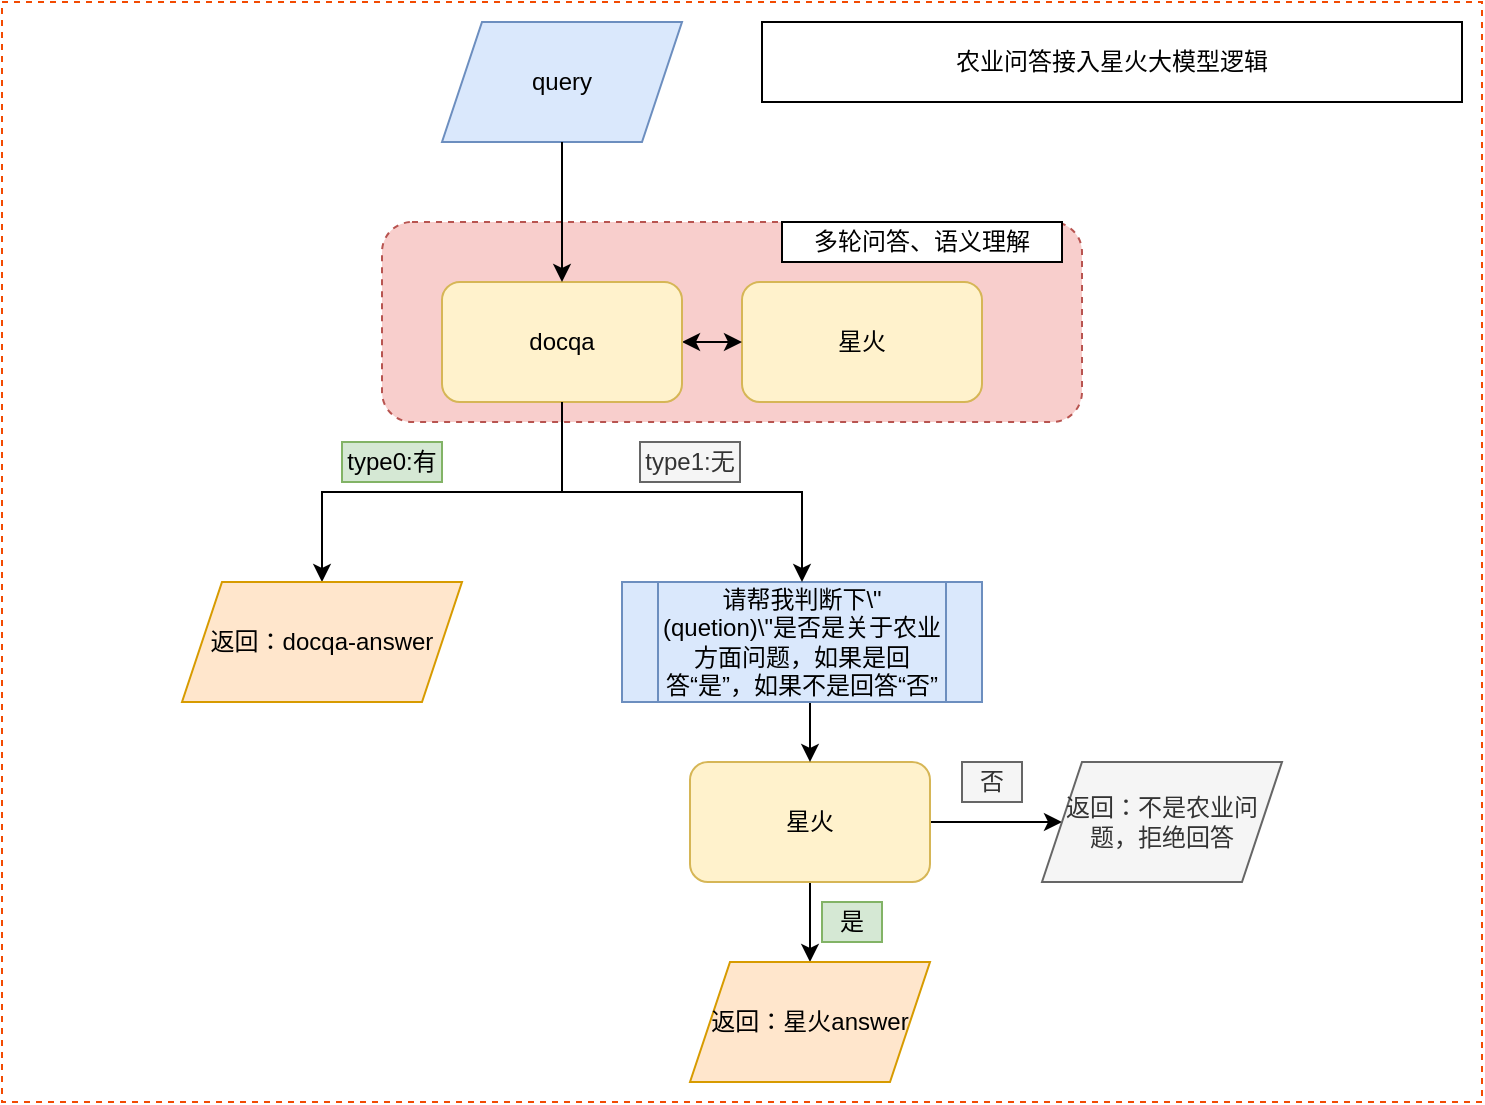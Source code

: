 <mxfile version="21.6.3" type="github">
  <diagram name="第 1 页" id="hIBeBVp01pFhoZsAxozY">
    <mxGraphModel dx="1050" dy="602" grid="1" gridSize="10" guides="1" tooltips="1" connect="1" arrows="1" fold="1" page="1" pageScale="1" pageWidth="827" pageHeight="1169" math="0" shadow="0">
      <root>
        <mxCell id="0" />
        <mxCell id="1" parent="0" />
        <mxCell id="q55ktUsBajNZYjp9DNrL-22" value="" style="rounded=0;whiteSpace=wrap;html=1;strokeColor=#f24a02;dashed=1;" parent="1" vertex="1">
          <mxGeometry x="70" y="50" width="740" height="550" as="geometry" />
        </mxCell>
        <mxCell id="q55ktUsBajNZYjp9DNrL-6" style="edgeStyle=orthogonalEdgeStyle;rounded=0;orthogonalLoop=1;jettySize=auto;html=1;exitX=0.5;exitY=1;exitDx=0;exitDy=0;entryX=0.5;entryY=0;entryDx=0;entryDy=0;" parent="1" source="q55ktUsBajNZYjp9DNrL-1" target="q55ktUsBajNZYjp9DNrL-2" edge="1">
          <mxGeometry relative="1" as="geometry" />
        </mxCell>
        <mxCell id="taQTEr-9GJzG5eK0lL1U-10" style="edgeStyle=orthogonalEdgeStyle;rounded=0;orthogonalLoop=1;jettySize=auto;html=1;exitX=1;exitY=0.5;exitDx=0;exitDy=0;entryX=0;entryY=0.5;entryDx=0;entryDy=0;endArrow=classic;endFill=1;startArrow=classic;startFill=1;" edge="1" parent="1" source="q55ktUsBajNZYjp9DNrL-1" target="taQTEr-9GJzG5eK0lL1U-8">
          <mxGeometry relative="1" as="geometry" />
        </mxCell>
        <mxCell id="q55ktUsBajNZYjp9DNrL-2" value="返回：docqa-answer" style="shape=parallelogram;perimeter=parallelogramPerimeter;whiteSpace=wrap;html=1;fixedSize=1;fillColor=#ffe6cc;strokeColor=#d79b00;" parent="1" vertex="1">
          <mxGeometry x="160" y="340" width="140" height="60" as="geometry" />
        </mxCell>
        <mxCell id="q55ktUsBajNZYjp9DNrL-3" value="query" style="shape=parallelogram;perimeter=parallelogramPerimeter;whiteSpace=wrap;html=1;fixedSize=1;fillColor=#dae8fc;strokeColor=#6c8ebf;" parent="1" vertex="1">
          <mxGeometry x="290" y="60" width="120" height="60" as="geometry" />
        </mxCell>
        <mxCell id="q55ktUsBajNZYjp9DNrL-5" value="type0:有" style="rounded=0;whiteSpace=wrap;html=1;fillColor=#d5e8d4;strokeColor=#82b366;" parent="1" vertex="1">
          <mxGeometry x="240" y="270" width="50" height="20" as="geometry" />
        </mxCell>
        <mxCell id="q55ktUsBajNZYjp9DNrL-21" style="edgeStyle=orthogonalEdgeStyle;rounded=0;orthogonalLoop=1;jettySize=auto;html=1;exitX=0.5;exitY=1;exitDx=0;exitDy=0;entryX=0.5;entryY=0;entryDx=0;entryDy=0;" parent="1" source="q55ktUsBajNZYjp9DNrL-8" target="q55ktUsBajNZYjp9DNrL-20" edge="1">
          <mxGeometry relative="1" as="geometry" />
        </mxCell>
        <mxCell id="taQTEr-9GJzG5eK0lL1U-7" style="edgeStyle=orthogonalEdgeStyle;rounded=0;orthogonalLoop=1;jettySize=auto;html=1;exitX=1;exitY=0.5;exitDx=0;exitDy=0;entryX=0;entryY=0.5;entryDx=0;entryDy=0;" edge="1" parent="1" source="q55ktUsBajNZYjp9DNrL-8" target="q55ktUsBajNZYjp9DNrL-14">
          <mxGeometry relative="1" as="geometry" />
        </mxCell>
        <mxCell id="q55ktUsBajNZYjp9DNrL-8" value="星火" style="rounded=1;whiteSpace=wrap;html=1;fillColor=#fff2cc;strokeColor=#d6b656;" parent="1" vertex="1">
          <mxGeometry x="414" y="430" width="120" height="60" as="geometry" />
        </mxCell>
        <mxCell id="q55ktUsBajNZYjp9DNrL-10" value="type1:无" style="rounded=0;whiteSpace=wrap;html=1;fillColor=#f5f5f5;fontColor=#333333;strokeColor=#666666;" parent="1" vertex="1">
          <mxGeometry x="389" y="270" width="50" height="20" as="geometry" />
        </mxCell>
        <mxCell id="taQTEr-9GJzG5eK0lL1U-5" style="edgeStyle=orthogonalEdgeStyle;rounded=0;orthogonalLoop=1;jettySize=auto;html=1;exitX=0.5;exitY=1;exitDx=0;exitDy=0;entryX=0.5;entryY=0;entryDx=0;entryDy=0;" edge="1" parent="1" source="q55ktUsBajNZYjp9DNrL-11" target="q55ktUsBajNZYjp9DNrL-8">
          <mxGeometry relative="1" as="geometry" />
        </mxCell>
        <mxCell id="q55ktUsBajNZYjp9DNrL-11" value="请帮我判断下\&quot;(quetion)\&quot;是否是关于农业方面问题，如果是回答“是”，如果不是回答“否”" style="shape=process;whiteSpace=wrap;html=1;backgroundOutline=1;fillColor=#dae8fc;strokeColor=#6c8ebf;" parent="1" vertex="1">
          <mxGeometry x="380" y="340" width="180" height="60" as="geometry" />
        </mxCell>
        <mxCell id="q55ktUsBajNZYjp9DNrL-14" value="返回：不是农业问题，拒绝回答" style="shape=parallelogram;perimeter=parallelogramPerimeter;whiteSpace=wrap;html=1;fixedSize=1;fillColor=#f5f5f5;fontColor=#333333;strokeColor=#666666;" parent="1" vertex="1">
          <mxGeometry x="590" y="430" width="120" height="60" as="geometry" />
        </mxCell>
        <mxCell id="taQTEr-9GJzG5eK0lL1U-11" value="" style="rounded=1;whiteSpace=wrap;html=1;dashed=1;fillColor=#f8cecc;strokeColor=#b85450;" vertex="1" parent="1">
          <mxGeometry x="260" y="160" width="350" height="100" as="geometry" />
        </mxCell>
        <mxCell id="q55ktUsBajNZYjp9DNrL-16" value="是" style="rounded=0;whiteSpace=wrap;html=1;fillColor=#d5e8d4;strokeColor=#82b366;" parent="1" vertex="1">
          <mxGeometry x="480" y="500" width="30" height="20" as="geometry" />
        </mxCell>
        <mxCell id="q55ktUsBajNZYjp9DNrL-17" value="否" style="rounded=0;whiteSpace=wrap;html=1;fillColor=#f5f5f5;fontColor=#333333;strokeColor=#666666;" parent="1" vertex="1">
          <mxGeometry x="550" y="430" width="30" height="20" as="geometry" />
        </mxCell>
        <mxCell id="q55ktUsBajNZYjp9DNrL-20" value="返回：星火answer" style="shape=parallelogram;perimeter=parallelogramPerimeter;whiteSpace=wrap;html=1;fixedSize=1;fillColor=#ffe6cc;strokeColor=#d79b00;" parent="1" vertex="1">
          <mxGeometry x="414" y="530" width="120" height="60" as="geometry" />
        </mxCell>
        <mxCell id="q55ktUsBajNZYjp9DNrL-23" value="农业问答接入星火大模型逻辑" style="rounded=0;whiteSpace=wrap;html=1;" parent="1" vertex="1">
          <mxGeometry x="450" y="60" width="350" height="40" as="geometry" />
        </mxCell>
        <mxCell id="taQTEr-9GJzG5eK0lL1U-8" value="星火" style="rounded=1;whiteSpace=wrap;html=1;fillColor=#fff2cc;strokeColor=#d6b656;" vertex="1" parent="1">
          <mxGeometry x="440" y="190" width="120" height="60" as="geometry" />
        </mxCell>
        <mxCell id="taQTEr-9GJzG5eK0lL1U-13" style="edgeStyle=orthogonalEdgeStyle;rounded=0;orthogonalLoop=1;jettySize=auto;html=1;exitX=1;exitY=0.5;exitDx=0;exitDy=0;entryX=0;entryY=0.5;entryDx=0;entryDy=0;startArrow=classic;startFill=1;" edge="1" parent="1" source="q55ktUsBajNZYjp9DNrL-1" target="taQTEr-9GJzG5eK0lL1U-8">
          <mxGeometry relative="1" as="geometry" />
        </mxCell>
        <mxCell id="q55ktUsBajNZYjp9DNrL-1" value="docqa" style="rounded=1;whiteSpace=wrap;html=1;fillColor=#fff2cc;strokeColor=#d6b656;" parent="1" vertex="1">
          <mxGeometry x="290" y="190" width="120" height="60" as="geometry" />
        </mxCell>
        <mxCell id="taQTEr-9GJzG5eK0lL1U-4" style="edgeStyle=orthogonalEdgeStyle;rounded=0;orthogonalLoop=1;jettySize=auto;html=1;exitX=0.5;exitY=1;exitDx=0;exitDy=0;" edge="1" parent="1" source="q55ktUsBajNZYjp9DNrL-1" target="q55ktUsBajNZYjp9DNrL-11">
          <mxGeometry relative="1" as="geometry" />
        </mxCell>
        <mxCell id="taQTEr-9GJzG5eK0lL1U-9" style="edgeStyle=orthogonalEdgeStyle;rounded=0;orthogonalLoop=1;jettySize=auto;html=1;exitX=0.5;exitY=1;exitDx=0;exitDy=0;" edge="1" parent="1" source="q55ktUsBajNZYjp9DNrL-3" target="q55ktUsBajNZYjp9DNrL-1">
          <mxGeometry relative="1" as="geometry" />
        </mxCell>
        <mxCell id="taQTEr-9GJzG5eK0lL1U-12" value="多轮问答、语义理解" style="rounded=0;whiteSpace=wrap;html=1;" vertex="1" parent="1">
          <mxGeometry x="460" y="160" width="140" height="20" as="geometry" />
        </mxCell>
      </root>
    </mxGraphModel>
  </diagram>
</mxfile>
